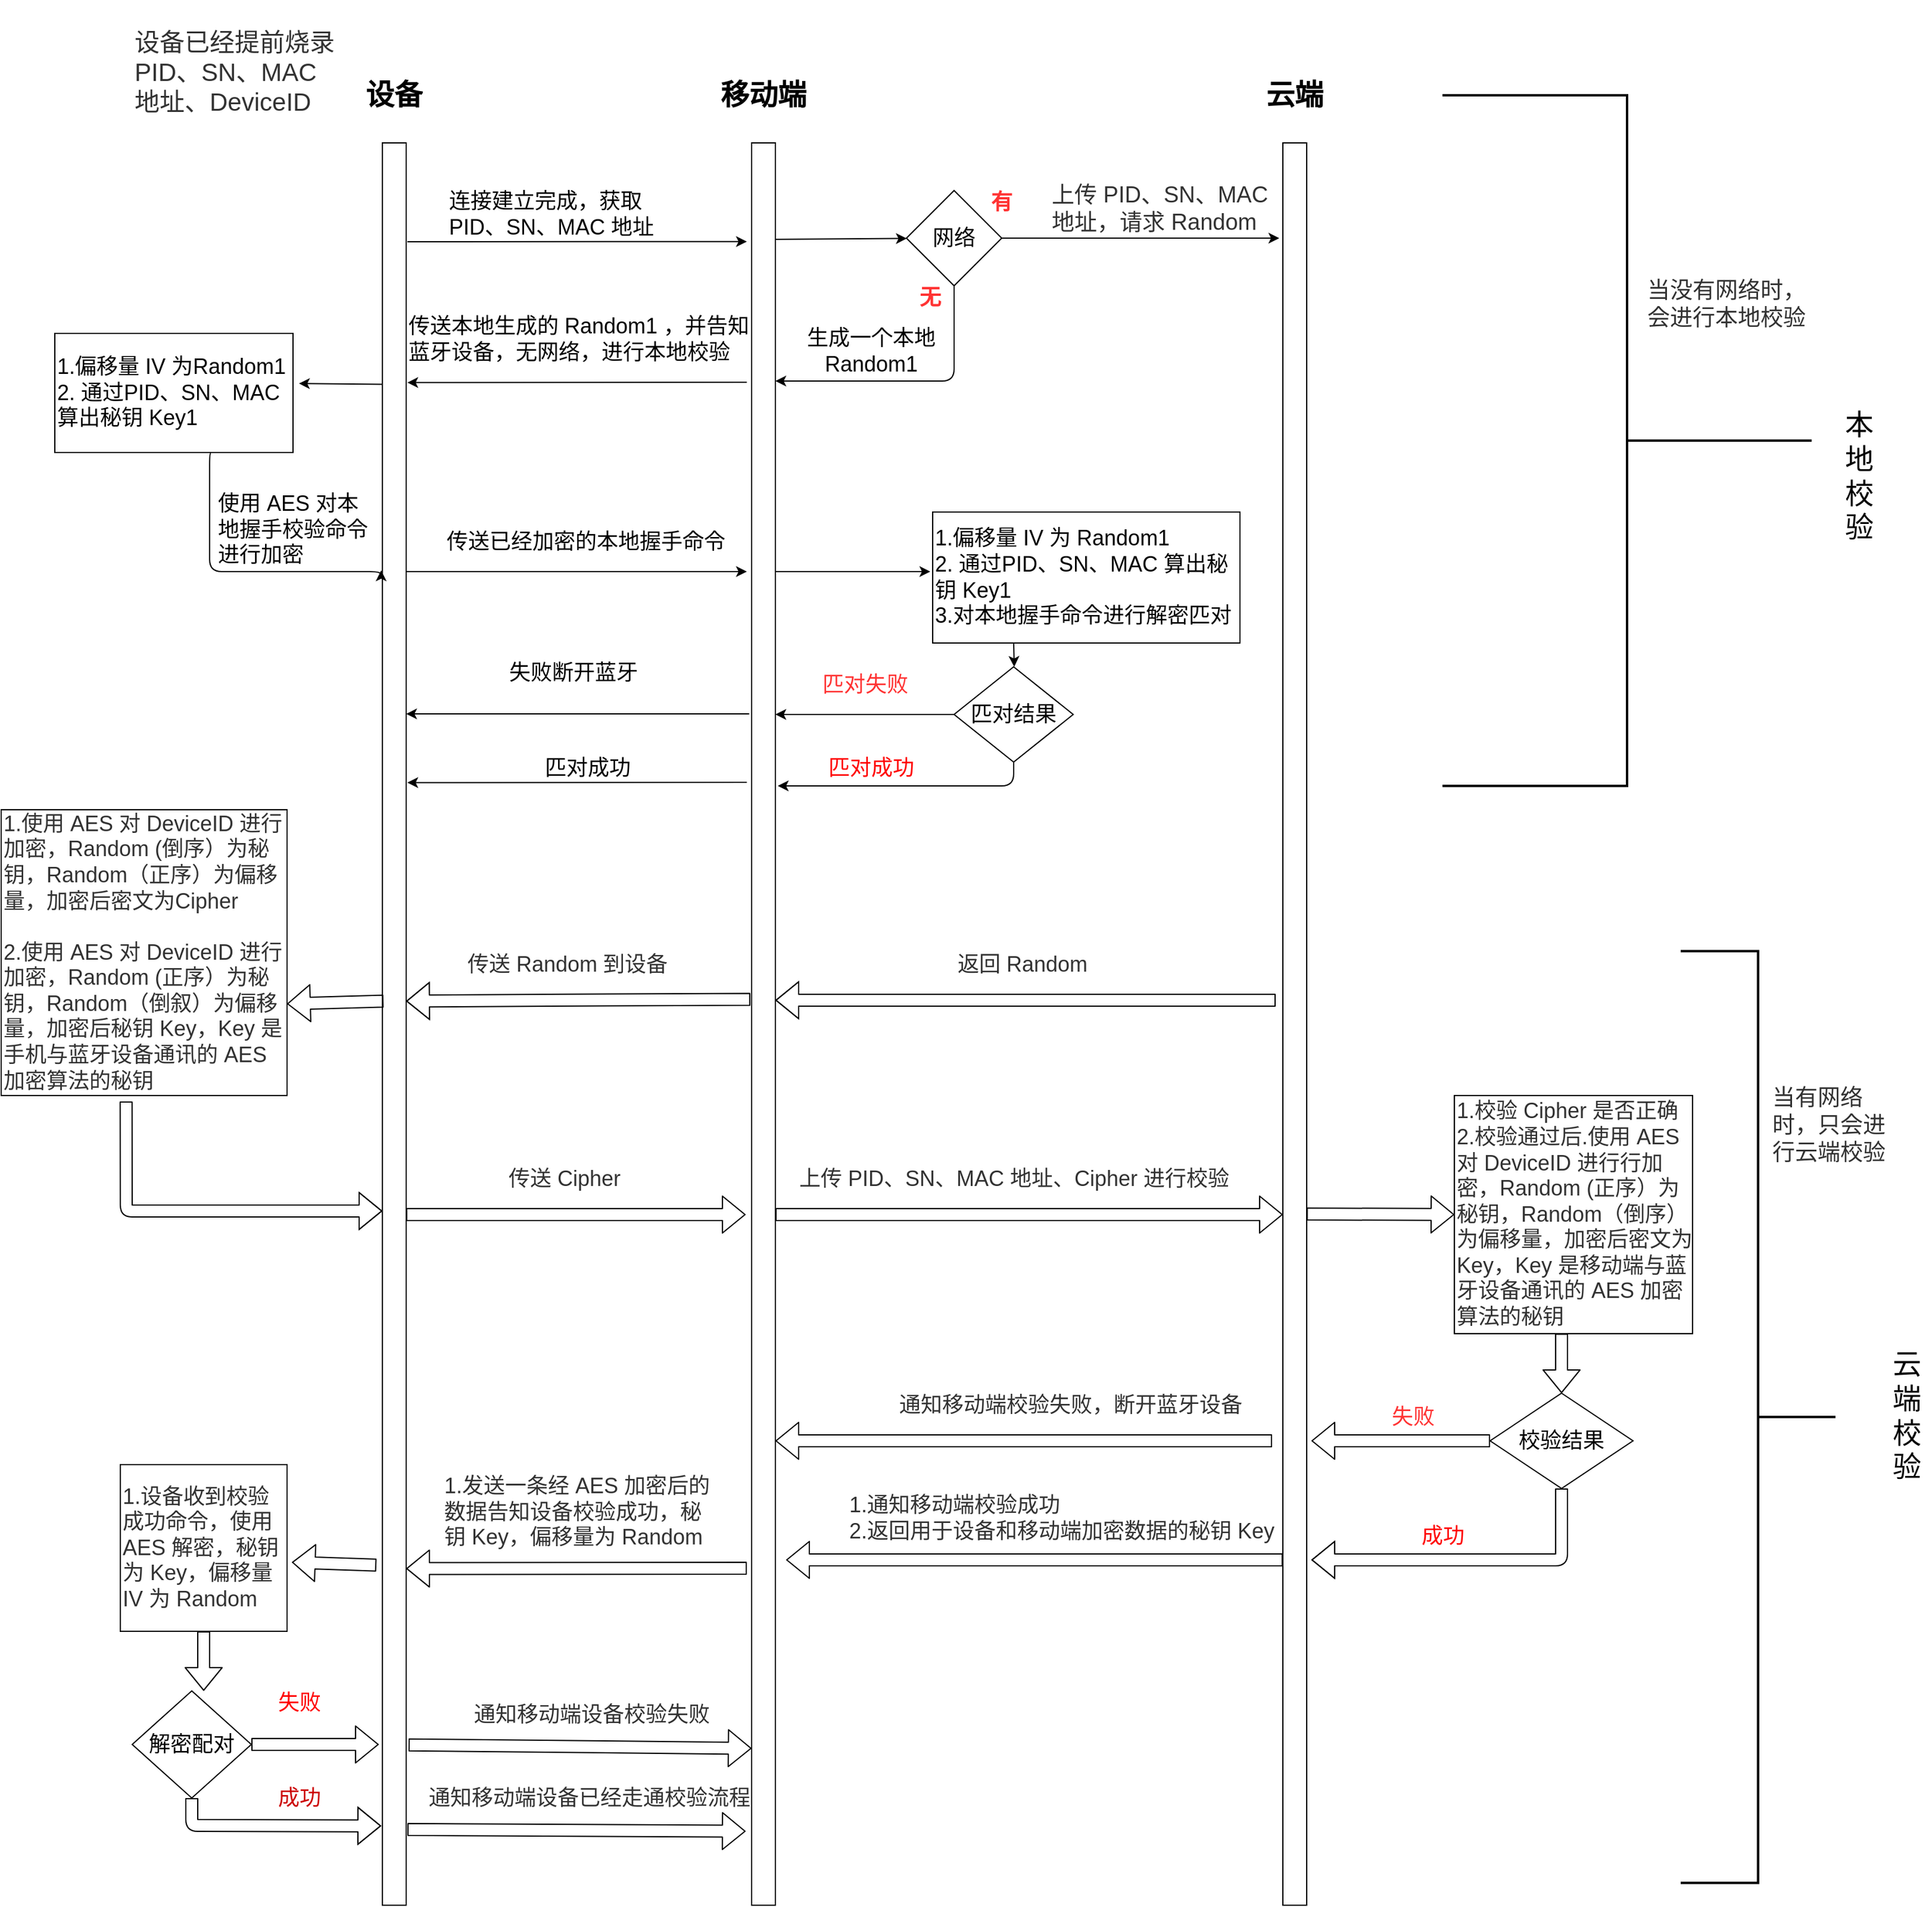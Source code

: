 <mxfile version="13.10.0" type="github">
  <diagram id="dTv-93EM_RmVQyCPUept" name="Page-1">
    <mxGraphModel dx="1591" dy="733" grid="1" gridSize="10" guides="1" tooltips="1" connect="1" arrows="1" fold="1" page="1" pageScale="1" pageWidth="827" pageHeight="1169" math="0" shadow="0">
      <root>
        <mxCell id="0" />
        <mxCell id="1" parent="0" />
        <mxCell id="yKtU-O180s96aIhzvy2C-3" value="" style="html=1;points=[];perimeter=orthogonalPerimeter;" vertex="1" parent="1">
          <mxGeometry x="630" y="160" width="20" height="1480" as="geometry" />
        </mxCell>
        <mxCell id="yKtU-O180s96aIhzvy2C-4" value="" style="html=1;points=[];perimeter=orthogonalPerimeter;" vertex="1" parent="1">
          <mxGeometry x="1076" y="160" width="20" height="1480" as="geometry" />
        </mxCell>
        <mxCell id="yKtU-O180s96aIhzvy2C-8" value="&lt;h1&gt;设备&lt;/h1&gt;&lt;p&gt;&lt;br&gt;&lt;/p&gt;" style="text;html=1;strokeColor=none;fillColor=none;spacing=5;spacingTop=-20;whiteSpace=wrap;overflow=hidden;rounded=0;align=center;" vertex="1" parent="1">
          <mxGeometry x="270" y="100" width="120" height="40" as="geometry" />
        </mxCell>
        <mxCell id="yKtU-O180s96aIhzvy2C-9" value="&lt;h1&gt;移动端&lt;/h1&gt;&lt;p&gt;&lt;br&gt;&lt;/p&gt;" style="text;html=1;strokeColor=none;fillColor=none;spacing=5;spacingTop=-20;whiteSpace=wrap;overflow=hidden;rounded=0;align=center;" vertex="1" parent="1">
          <mxGeometry x="580" y="100" width="120" height="40" as="geometry" />
        </mxCell>
        <mxCell id="yKtU-O180s96aIhzvy2C-10" value="&lt;h1&gt;云端&lt;/h1&gt;&lt;p&gt;&lt;br&gt;&lt;/p&gt;" style="text;html=1;strokeColor=none;fillColor=none;spacing=5;spacingTop=-20;whiteSpace=wrap;overflow=hidden;rounded=0;align=center;" vertex="1" parent="1">
          <mxGeometry x="1026" y="100" width="120" height="40" as="geometry" />
        </mxCell>
        <mxCell id="yKtU-O180s96aIhzvy2C-1" value="" style="html=1;points=[];perimeter=orthogonalPerimeter;" vertex="1" parent="1">
          <mxGeometry x="320" y="160" width="20" height="1480" as="geometry" />
        </mxCell>
        <mxCell id="yKtU-O180s96aIhzvy2C-12" value="连接建立完成，获取 PID、SN、MAC 地址" style="text;html=1;strokeColor=none;fillColor=none;align=left;verticalAlign=middle;whiteSpace=wrap;rounded=0;fontSize=18;" vertex="1" parent="1">
          <mxGeometry x="374" y="210" width="216" height="20" as="geometry" />
        </mxCell>
        <mxCell id="yKtU-O180s96aIhzvy2C-13" value="" style="endArrow=classic;html=1;" edge="1" parent="1" target="yKtU-O180s96aIhzvy2C-14">
          <mxGeometry width="50" height="50" relative="1" as="geometry">
            <mxPoint x="650" y="241" as="sourcePoint" />
            <mxPoint x="720" y="244" as="targetPoint" />
          </mxGeometry>
        </mxCell>
        <mxCell id="yKtU-O180s96aIhzvy2C-14" value="网络" style="rhombus;whiteSpace=wrap;html=1;align=center;fontSize=18;" vertex="1" parent="1">
          <mxGeometry x="760" y="200" width="80" height="80" as="geometry" />
        </mxCell>
        <mxCell id="yKtU-O180s96aIhzvy2C-15" value="" style="endArrow=classic;html=1;exitX=1;exitY=0.5;exitDx=0;exitDy=0;" edge="1" parent="1" source="yKtU-O180s96aIhzvy2C-14">
          <mxGeometry width="50" height="50" relative="1" as="geometry">
            <mxPoint x="510" y="410" as="sourcePoint" />
            <mxPoint x="1073" y="240" as="targetPoint" />
          </mxGeometry>
        </mxCell>
        <mxCell id="yKtU-O180s96aIhzvy2C-16" value="有" style="text;html=1;strokeColor=none;fillColor=none;align=center;verticalAlign=middle;whiteSpace=wrap;rounded=0;fontStyle=1;fontSize=18;fontColor=#FF3333;" vertex="1" parent="1">
          <mxGeometry x="820" y="200" width="40" height="20" as="geometry" />
        </mxCell>
        <mxCell id="yKtU-O180s96aIhzvy2C-17" value="" style="edgeStyle=segmentEdgeStyle;endArrow=classic;html=1;exitX=0.5;exitY=1;exitDx=0;exitDy=0;" edge="1" parent="1" source="yKtU-O180s96aIhzvy2C-14">
          <mxGeometry width="50" height="50" relative="1" as="geometry">
            <mxPoint x="510" y="410" as="sourcePoint" />
            <mxPoint x="650" y="360" as="targetPoint" />
            <Array as="points">
              <mxPoint x="800" y="360" />
            </Array>
          </mxGeometry>
        </mxCell>
        <mxCell id="yKtU-O180s96aIhzvy2C-18" value="无" style="text;html=1;strokeColor=none;fillColor=none;align=center;verticalAlign=middle;whiteSpace=wrap;rounded=0;fontStyle=1;fontSize=18;fontColor=#FF3333;" vertex="1" parent="1">
          <mxGeometry x="760" y="280" width="40" height="20" as="geometry" />
        </mxCell>
        <mxCell id="yKtU-O180s96aIhzvy2C-19" value="&lt;span style=&quot;color: rgb(50 , 50 , 50) ; font-size: 19px ; text-align: center ; background-color: rgba(255 , 255 , 255 , 0.01)&quot;&gt;上传 PID、SN、MAC地址，请求 Random&amp;nbsp;&lt;/span&gt;" style="text;html=1;strokeColor=none;fillColor=none;align=left;verticalAlign=middle;whiteSpace=wrap;rounded=0;fontSize=19;" vertex="1" parent="1">
          <mxGeometry x="880" y="200" width="190" height="30" as="geometry" />
        </mxCell>
        <mxCell id="yKtU-O180s96aIhzvy2C-20" value="" style="endArrow=classic;html=1;exitX=-0.1;exitY=0.324;exitDx=0;exitDy=0;exitPerimeter=0;" edge="1" parent="1" source="yKtU-O180s96aIhzvy2C-3" target="yKtU-O180s96aIhzvy2C-1">
          <mxGeometry width="50" height="50" relative="1" as="geometry">
            <mxPoint x="510" y="410" as="sourcePoint" />
            <mxPoint x="560" y="360" as="targetPoint" />
          </mxGeometry>
        </mxCell>
        <mxCell id="yKtU-O180s96aIhzvy2C-21" value="传送本地生成的 Random1 ，并告知蓝牙设备，无网络，进行本地校验" style="text;html=1;strokeColor=none;fillColor=none;align=left;verticalAlign=middle;whiteSpace=wrap;rounded=0;fontSize=18;" vertex="1" parent="1">
          <mxGeometry x="340" y="300" width="293" height="50" as="geometry" />
        </mxCell>
        <mxCell id="yKtU-O180s96aIhzvy2C-23" value="生成一个本地 &lt;br&gt;Random1" style="text;html=1;align=center;verticalAlign=middle;resizable=0;points=[];autosize=1;fontSize=18;" vertex="1" parent="1">
          <mxGeometry x="670" y="310" width="120" height="50" as="geometry" />
        </mxCell>
        <mxCell id="yKtU-O180s96aIhzvy2C-24" value="" style="endArrow=classic;html=1;exitX=0;exitY=0.137;exitDx=0;exitDy=0;exitPerimeter=0;entryX=1;entryY=0.547;entryDx=0;entryDy=0;entryPerimeter=0;" edge="1" parent="1" source="yKtU-O180s96aIhzvy2C-1">
          <mxGeometry width="50" height="50" relative="1" as="geometry">
            <mxPoint x="321" y="349" as="sourcePoint" />
            <mxPoint x="250" y="362.05" as="targetPoint" />
          </mxGeometry>
        </mxCell>
        <mxCell id="yKtU-O180s96aIhzvy2C-28" value="" style="edgeStyle=segmentEdgeStyle;endArrow=classic;html=1;exitX=0.655;exitY=1.01;exitDx=0;exitDy=0;exitPerimeter=0;" edge="1" parent="1" source="yKtU-O180s96aIhzvy2C-96">
          <mxGeometry width="50" height="50" relative="1" as="geometry">
            <mxPoint x="175" y="430" as="sourcePoint" />
            <mxPoint x="319" y="519" as="targetPoint" />
            <Array as="points">
              <mxPoint x="175" y="421" />
              <mxPoint x="175" y="520" />
            </Array>
          </mxGeometry>
        </mxCell>
        <mxCell id="yKtU-O180s96aIhzvy2C-29" value="使用 AES 对本地握手校验命令进行加密" style="text;html=1;strokeColor=none;fillColor=none;align=left;verticalAlign=middle;whiteSpace=wrap;rounded=0;fontSize=18;" vertex="1" parent="1">
          <mxGeometry x="180" y="470" width="130" height="30" as="geometry" />
        </mxCell>
        <mxCell id="yKtU-O180s96aIhzvy2C-31" value="" style="endArrow=classic;html=1;" edge="1" parent="1">
          <mxGeometry width="50" height="50" relative="1" as="geometry">
            <mxPoint x="340" y="520" as="sourcePoint" />
            <mxPoint x="626" y="520" as="targetPoint" />
          </mxGeometry>
        </mxCell>
        <mxCell id="yKtU-O180s96aIhzvy2C-32" value="传送已经加密的本地握手命令" style="text;html=1;strokeColor=none;fillColor=none;align=left;verticalAlign=middle;whiteSpace=wrap;rounded=0;fontSize=18;" vertex="1" parent="1">
          <mxGeometry x="371.5" y="480" width="240" height="30" as="geometry" />
        </mxCell>
        <mxCell id="yKtU-O180s96aIhzvy2C-38" value="" style="edgeStyle=orthogonalEdgeStyle;rounded=0;orthogonalLoop=1;jettySize=auto;html=1;" edge="1" parent="1" target="yKtU-O180s96aIhzvy2C-37">
          <mxGeometry relative="1" as="geometry">
            <mxPoint x="850" y="579" as="sourcePoint" />
          </mxGeometry>
        </mxCell>
        <mxCell id="yKtU-O180s96aIhzvy2C-35" value="" style="endArrow=classic;html=1;" edge="1" parent="1">
          <mxGeometry width="50" height="50" relative="1" as="geometry">
            <mxPoint x="650" y="520" as="sourcePoint" />
            <mxPoint x="780" y="520" as="targetPoint" />
          </mxGeometry>
        </mxCell>
        <mxCell id="yKtU-O180s96aIhzvy2C-36" value="" style="endArrow=classic;html=1;entryX=-0.2;entryY=0.056;entryDx=0;entryDy=0;entryPerimeter=0;" edge="1" parent="1" target="yKtU-O180s96aIhzvy2C-3">
          <mxGeometry width="50" height="50" relative="1" as="geometry">
            <mxPoint x="341" y="243" as="sourcePoint" />
            <mxPoint x="600" y="250" as="targetPoint" />
          </mxGeometry>
        </mxCell>
        <mxCell id="yKtU-O180s96aIhzvy2C-37" value="匹对结果" style="rhombus;whiteSpace=wrap;html=1;align=center;fontSize=18;" vertex="1" parent="1">
          <mxGeometry x="800" y="600" width="100" height="80" as="geometry" />
        </mxCell>
        <mxCell id="yKtU-O180s96aIhzvy2C-39" value="" style="endArrow=classic;html=1;exitX=0;exitY=0.5;exitDx=0;exitDy=0;" edge="1" parent="1" source="yKtU-O180s96aIhzvy2C-37" target="yKtU-O180s96aIhzvy2C-3">
          <mxGeometry width="50" height="50" relative="1" as="geometry">
            <mxPoint x="710" y="660" as="sourcePoint" />
            <mxPoint x="760" y="610" as="targetPoint" />
          </mxGeometry>
        </mxCell>
        <mxCell id="yKtU-O180s96aIhzvy2C-40" value="匹对失败" style="text;html=1;align=center;verticalAlign=middle;resizable=0;points=[];autosize=1;fontSize=18;fontColor=#FF3333;" vertex="1" parent="1">
          <mxGeometry x="680" y="600" width="90" height="30" as="geometry" />
        </mxCell>
        <mxCell id="yKtU-O180s96aIhzvy2C-41" value="失败断开蓝牙" style="text;html=1;align=center;verticalAlign=middle;resizable=0;points=[];autosize=1;fontSize=18;" vertex="1" parent="1">
          <mxGeometry x="420" y="590" width="120" height="30" as="geometry" />
        </mxCell>
        <mxCell id="yKtU-O180s96aIhzvy2C-42" value="" style="edgeStyle=segmentEdgeStyle;endArrow=classic;html=1;exitX=0.5;exitY=1;exitDx=0;exitDy=0;" edge="1" parent="1" source="yKtU-O180s96aIhzvy2C-37">
          <mxGeometry width="50" height="50" relative="1" as="geometry">
            <mxPoint x="740" y="800" as="sourcePoint" />
            <mxPoint x="652" y="700" as="targetPoint" />
            <Array as="points">
              <mxPoint x="850" y="700" />
            </Array>
          </mxGeometry>
        </mxCell>
        <mxCell id="yKtU-O180s96aIhzvy2C-43" value="匹对成功" style="text;html=1;align=center;verticalAlign=middle;resizable=0;points=[];autosize=1;fontSize=18;fontColor=#FF0000;" vertex="1" parent="1">
          <mxGeometry x="685" y="670" width="90" height="30" as="geometry" />
        </mxCell>
        <mxCell id="yKtU-O180s96aIhzvy2C-44" value="" style="endArrow=classic;html=1;entryX=1.05;entryY=0.363;entryDx=0;entryDy=0;entryPerimeter=0;" edge="1" parent="1" target="yKtU-O180s96aIhzvy2C-1">
          <mxGeometry width="50" height="50" relative="1" as="geometry">
            <mxPoint x="626" y="697" as="sourcePoint" />
            <mxPoint x="490" y="720" as="targetPoint" />
          </mxGeometry>
        </mxCell>
        <mxCell id="yKtU-O180s96aIhzvy2C-45" value="匹对成功" style="text;html=1;align=center;verticalAlign=middle;resizable=0;points=[];autosize=1;fontSize=18;" vertex="1" parent="1">
          <mxGeometry x="446.5" y="670" width="90" height="30" as="geometry" />
        </mxCell>
        <mxCell id="yKtU-O180s96aIhzvy2C-46" value="" style="endArrow=classic;html=1;entryX=1.05;entryY=0.136;entryDx=0;entryDy=0;entryPerimeter=0;" edge="1" parent="1" target="yKtU-O180s96aIhzvy2C-1">
          <mxGeometry width="50" height="50" relative="1" as="geometry">
            <mxPoint x="626" y="361" as="sourcePoint" />
            <mxPoint x="580" y="370" as="targetPoint" />
          </mxGeometry>
        </mxCell>
        <mxCell id="yKtU-O180s96aIhzvy2C-47" value="" style="shape=flexArrow;endArrow=classic;html=1;fontColor=#000000;" edge="1" parent="1" target="yKtU-O180s96aIhzvy2C-3">
          <mxGeometry width="50" height="50" relative="1" as="geometry">
            <mxPoint x="1070" y="880" as="sourcePoint" />
            <mxPoint x="790" y="790" as="targetPoint" />
            <Array as="points">
              <mxPoint x="840" y="880" />
            </Array>
          </mxGeometry>
        </mxCell>
        <mxCell id="yKtU-O180s96aIhzvy2C-48" value="&lt;span style=&quot;color: rgb(50 , 50 , 50) ; font-size: 18px ; background-color: rgba(255 , 255 , 255 , 0.01)&quot;&gt;返回 Random&lt;/span&gt;" style="text;html=1;align=center;verticalAlign=middle;resizable=0;points=[];autosize=1;fontSize=18;" vertex="1" parent="1">
          <mxGeometry x="797" y="835" width="120" height="30" as="geometry" />
        </mxCell>
        <mxCell id="yKtU-O180s96aIhzvy2C-49" value="" style="shape=flexArrow;endArrow=classic;html=1;fontColor=#000000;exitX=-0.05;exitY=0.486;exitDx=0;exitDy=0;exitPerimeter=0;entryX=1;entryY=0.487;entryDx=0;entryDy=0;entryPerimeter=0;" edge="1" parent="1" source="yKtU-O180s96aIhzvy2C-3" target="yKtU-O180s96aIhzvy2C-1">
          <mxGeometry width="50" height="50" relative="1" as="geometry">
            <mxPoint x="450" y="920" as="sourcePoint" />
            <mxPoint x="500" y="870" as="targetPoint" />
            <Array as="points">
              <mxPoint x="460" y="880" />
            </Array>
          </mxGeometry>
        </mxCell>
        <mxCell id="yKtU-O180s96aIhzvy2C-50" value="&lt;span style=&quot;color: rgb(50 , 50 , 50) ; font-size: 18px ; background-color: rgba(255 , 255 , 255 , 0.01)&quot;&gt;传送 Random 到设备&lt;/span&gt;" style="text;html=1;align=center;verticalAlign=middle;resizable=0;points=[];autosize=1;fontSize=18;" vertex="1" parent="1">
          <mxGeometry x="385" y="835" width="180" height="30" as="geometry" />
        </mxCell>
        <mxCell id="yKtU-O180s96aIhzvy2C-51" value="" style="shape=flexArrow;endArrow=classic;html=1;fontColor=#000000;exitX=0.05;exitY=0.487;exitDx=0;exitDy=0;exitPerimeter=0;" edge="1" parent="1" source="yKtU-O180s96aIhzvy2C-1">
          <mxGeometry width="50" height="50" relative="1" as="geometry">
            <mxPoint x="210" y="890" as="sourcePoint" />
            <mxPoint x="240" y="883" as="targetPoint" />
          </mxGeometry>
        </mxCell>
        <mxCell id="yKtU-O180s96aIhzvy2C-52" value="&lt;div style=&quot;resize: none ; outline: none ; font-size: 18px ; color: rgb(50 , 50 , 50) ; background-color: rgba(255 , 255 , 255 , 0.01)&quot;&gt;1.使用 AES 对 DeviceID 进行加密，Random (倒序）为秘钥，Random（正序）为偏移量，加密后密文为Cipher&lt;/div&gt;&lt;div style=&quot;resize: none ; outline: none ; font-size: 18px ; color: rgb(50 , 50 , 50) ; background-color: rgba(255 , 255 , 255 , 0.01)&quot;&gt;&lt;br style=&quot;font-size: 18px&quot;&gt;&lt;/div&gt;&lt;span style=&quot;color: rgb(50 , 50 , 50) ; font-size: 18px ; background-color: rgba(255 , 255 , 255 , 0.01)&quot;&gt;2.使用 AES 对 DeviceID 进行加密，Random (正序）为秘钥，Random（倒叙）为偏移量，加密后秘钥 Key，Key 是手机与蓝牙设备通讯的 AES 加密算法的秘钥&lt;/span&gt;" style="whiteSpace=wrap;html=1;aspect=fixed;fontColor=#000000;align=left;fontSize=18;" vertex="1" parent="1">
          <mxGeometry y="720" width="240" height="240" as="geometry" />
        </mxCell>
        <mxCell id="yKtU-O180s96aIhzvy2C-58" value="" style="shape=flexArrow;endArrow=classic;html=1;fontColor=#000000;exitX=0.437;exitY=1.021;exitDx=0;exitDy=0;exitPerimeter=0;" edge="1" parent="1" source="yKtU-O180s96aIhzvy2C-52" target="yKtU-O180s96aIhzvy2C-1">
          <mxGeometry width="50" height="50" relative="1" as="geometry">
            <mxPoint x="110" y="1057" as="sourcePoint" />
            <mxPoint x="260" y="1010" as="targetPoint" />
            <Array as="points">
              <mxPoint x="105" y="1057" />
            </Array>
          </mxGeometry>
        </mxCell>
        <mxCell id="yKtU-O180s96aIhzvy2C-59" value="" style="shape=flexArrow;endArrow=classic;html=1;fontColor=#000000;" edge="1" parent="1" source="yKtU-O180s96aIhzvy2C-1">
          <mxGeometry width="50" height="50" relative="1" as="geometry">
            <mxPoint x="350" y="1060" as="sourcePoint" />
            <mxPoint x="625" y="1060" as="targetPoint" />
          </mxGeometry>
        </mxCell>
        <mxCell id="yKtU-O180s96aIhzvy2C-60" value="&lt;span style=&quot;color: rgb(50, 50, 50); font-size: 18px; background-color: rgba(255, 255, 255, 0.01);&quot;&gt;传送 Cipher&amp;nbsp;&lt;/span&gt;" style="text;html=1;align=center;verticalAlign=middle;resizable=0;points=[];autosize=1;fontSize=18;" vertex="1" parent="1">
          <mxGeometry x="420" y="1015" width="110" height="30" as="geometry" />
        </mxCell>
        <mxCell id="yKtU-O180s96aIhzvy2C-61" value="" style="shape=flexArrow;endArrow=classic;html=1;fontColor=#000000;" edge="1" parent="1" target="yKtU-O180s96aIhzvy2C-4">
          <mxGeometry width="50" height="50" relative="1" as="geometry">
            <mxPoint x="650" y="1060.0" as="sourcePoint" />
            <mxPoint x="935" y="1060.0" as="targetPoint" />
          </mxGeometry>
        </mxCell>
        <mxCell id="yKtU-O180s96aIhzvy2C-62" value="&lt;span style=&quot;color: rgb(50, 50, 50); font-size: 18px; background-color: rgba(255, 255, 255, 0.01);&quot;&gt;上传 PID、SN、MAC 地址、Cipher 进行校验&lt;/span&gt;" style="text;html=1;align=center;verticalAlign=middle;resizable=0;points=[];autosize=1;fontSize=18;" vertex="1" parent="1">
          <mxGeometry x="660" y="1015" width="380" height="30" as="geometry" />
        </mxCell>
        <mxCell id="yKtU-O180s96aIhzvy2C-63" value="" style="shape=flexArrow;endArrow=classic;html=1;fontColor=#000000;entryX=0;entryY=0.5;entryDx=0;entryDy=0;" edge="1" parent="1" target="yKtU-O180s96aIhzvy2C-64">
          <mxGeometry width="50" height="50" relative="1" as="geometry">
            <mxPoint x="1096" y="1059.5" as="sourcePoint" />
            <mxPoint x="1176" y="1059.5" as="targetPoint" />
          </mxGeometry>
        </mxCell>
        <mxCell id="yKtU-O180s96aIhzvy2C-64" value="&lt;span style=&quot;color: rgb(50 , 50 , 50) ; font-size: 18px ; background-color: rgba(255 , 255 , 255 , 0.01)&quot;&gt;1.校验 Cipher 是否正确&lt;/span&gt;&lt;div style=&quot;resize: none ; outline: none ; font-size: 18px ; color: rgb(50 , 50 , 50) ; background-color: rgba(255 , 255 , 255 , 0.01)&quot;&gt;2.校验通过后.使用 AES 对 DeviceID 进行行加密，Random (正序）为秘钥，Random（倒序）为偏移量，加密后密文为Key，Key 是移动端与蓝牙设备通讯的 AES 加密算法的秘钥&lt;/div&gt;" style="whiteSpace=wrap;html=1;aspect=fixed;fontColor=#000000;align=left;fontSize=18;" vertex="1" parent="1">
          <mxGeometry x="1220" y="960" width="200" height="200" as="geometry" />
        </mxCell>
        <mxCell id="yKtU-O180s96aIhzvy2C-65" value="" style="shape=flexArrow;endArrow=classic;html=1;fontColor=#000000;" edge="1" parent="1">
          <mxGeometry width="50" height="50" relative="1" as="geometry">
            <mxPoint x="1310" y="1160" as="sourcePoint" />
            <mxPoint x="1310" y="1210" as="targetPoint" />
          </mxGeometry>
        </mxCell>
        <mxCell id="yKtU-O180s96aIhzvy2C-66" value="校验结果" style="rhombus;whiteSpace=wrap;html=1;fontColor=#000000;align=center;fontSize=18;" vertex="1" parent="1">
          <mxGeometry x="1250" y="1210" width="120" height="80" as="geometry" />
        </mxCell>
        <mxCell id="yKtU-O180s96aIhzvy2C-67" value="" style="shape=flexArrow;endArrow=classic;html=1;fontColor=#000000;exitX=0;exitY=0.5;exitDx=0;exitDy=0;" edge="1" parent="1" source="yKtU-O180s96aIhzvy2C-66">
          <mxGeometry width="50" height="50" relative="1" as="geometry">
            <mxPoint x="1240" y="1270" as="sourcePoint" />
            <mxPoint x="1100" y="1250" as="targetPoint" />
          </mxGeometry>
        </mxCell>
        <mxCell id="yKtU-O180s96aIhzvy2C-68" value="&lt;span style=&quot;font-size: 18px; background-color: rgba(255, 255, 255, 0.01);&quot;&gt;失败&lt;/span&gt;" style="text;html=1;align=center;verticalAlign=middle;resizable=0;points=[];autosize=1;fontSize=18;fontColor=#FF3333;" vertex="1" parent="1">
          <mxGeometry x="1160" y="1215" width="50" height="30" as="geometry" />
        </mxCell>
        <mxCell id="yKtU-O180s96aIhzvy2C-69" value="&lt;span style=&quot;font-size: 18px; background-color: rgba(255, 255, 255, 0.01);&quot;&gt;成功&lt;/span&gt;" style="text;html=1;align=center;verticalAlign=middle;resizable=0;points=[];autosize=1;fontSize=18;fontColor=#FF0000;" vertex="1" parent="1">
          <mxGeometry x="1185" y="1315" width="50" height="30" as="geometry" />
        </mxCell>
        <mxCell id="yKtU-O180s96aIhzvy2C-70" value="" style="shape=flexArrow;endArrow=classic;html=1;fontColor=#000000;exitX=0.5;exitY=1;exitDx=0;exitDy=0;" edge="1" parent="1" source="yKtU-O180s96aIhzvy2C-66">
          <mxGeometry width="50" height="50" relative="1" as="geometry">
            <mxPoint x="1230" y="1410" as="sourcePoint" />
            <mxPoint x="1100" y="1350" as="targetPoint" />
            <Array as="points">
              <mxPoint x="1310" y="1350" />
            </Array>
          </mxGeometry>
        </mxCell>
        <mxCell id="yKtU-O180s96aIhzvy2C-71" value="" style="shape=flexArrow;endArrow=classic;html=1;fontColor=#000000;" edge="1" parent="1">
          <mxGeometry width="50" height="50" relative="1" as="geometry">
            <mxPoint x="1067" y="1250" as="sourcePoint" />
            <mxPoint x="650" y="1250" as="targetPoint" />
          </mxGeometry>
        </mxCell>
        <mxCell id="yKtU-O180s96aIhzvy2C-72" value="&lt;span style=&quot;color: rgb(50 , 50 , 50) ; font-size: 18px ; text-align: center ; background-color: rgba(255 , 255 , 255 , 0.01)&quot;&gt;通知移动端校验失败，断开蓝牙设备&lt;/span&gt;" style="text;html=1;align=left;verticalAlign=middle;resizable=0;points=[];autosize=1;fontSize=18;" vertex="1" parent="1">
          <mxGeometry x="752" y="1205" width="300" height="30" as="geometry" />
        </mxCell>
        <mxCell id="yKtU-O180s96aIhzvy2C-73" value="" style="shape=flexArrow;endArrow=classic;html=1;fontColor=#000000;entryX=1.15;entryY=0.874;entryDx=0;entryDy=0;entryPerimeter=0;" edge="1" parent="1">
          <mxGeometry width="50" height="50" relative="1" as="geometry">
            <mxPoint x="1076" y="1350.02" as="sourcePoint" />
            <mxPoint x="659" y="1350" as="targetPoint" />
          </mxGeometry>
        </mxCell>
        <mxCell id="yKtU-O180s96aIhzvy2C-74" value="&lt;span style=&quot;color: rgb(50 , 50 , 50) ; font-size: 18px ; background-color: rgba(255 , 255 , 255 , 0.01)&quot;&gt;1.通知移动端校验成功&lt;/span&gt;&lt;div style=&quot;resize: none ; outline: none ; font-size: 18px ; color: rgb(50 , 50 , 50) ; background-color: rgba(255 , 255 , 255 , 0.01)&quot;&gt;2.返回用于设备和移动端加密数据的秘钥 Key&lt;/div&gt;" style="text;html=1;align=left;verticalAlign=middle;resizable=0;points=[];autosize=1;fontSize=18;" vertex="1" parent="1">
          <mxGeometry x="710" y="1290" width="370" height="50" as="geometry" />
        </mxCell>
        <mxCell id="yKtU-O180s96aIhzvy2C-75" value="" style="shape=flexArrow;endArrow=classic;html=1;fontColor=#000000;entryX=1;entryY=0.809;entryDx=0;entryDy=0;entryPerimeter=0;" edge="1" parent="1" target="yKtU-O180s96aIhzvy2C-1">
          <mxGeometry width="50" height="50" relative="1" as="geometry">
            <mxPoint x="626" y="1357" as="sourcePoint" />
            <mxPoint x="370" y="1450" as="targetPoint" />
          </mxGeometry>
        </mxCell>
        <mxCell id="yKtU-O180s96aIhzvy2C-78" value="&lt;span style=&quot;color: rgb(50, 50, 50); font-size: 18px; background-color: rgba(255, 255, 255, 0.01);&quot;&gt;1.发送一条经 AES 加密后的数据告知设备校验成功，秘钥 Key，偏移量为 Random&lt;/span&gt;" style="text;html=1;strokeColor=none;fillColor=none;align=left;verticalAlign=middle;whiteSpace=wrap;rounded=0;fontColor=#000000;fontSize=18;" vertex="1" parent="1">
          <mxGeometry x="370" y="1270" width="230" height="80" as="geometry" />
        </mxCell>
        <mxCell id="yKtU-O180s96aIhzvy2C-79" style="edgeStyle=orthogonalEdgeStyle;rounded=0;orthogonalLoop=1;jettySize=auto;html=1;exitX=0.5;exitY=1;exitDx=0;exitDy=0;fontColor=#000000;" edge="1" parent="1" source="yKtU-O180s96aIhzvy2C-66" target="yKtU-O180s96aIhzvy2C-66">
          <mxGeometry relative="1" as="geometry" />
        </mxCell>
        <mxCell id="yKtU-O180s96aIhzvy2C-81" value="" style="shape=flexArrow;endArrow=classic;html=1;fontColor=#000000;exitX=1.05;exitY=0.957;exitDx=0;exitDy=0;exitPerimeter=0;entryX=-0.25;entryY=0.958;entryDx=0;entryDy=0;entryPerimeter=0;" edge="1" parent="1" source="yKtU-O180s96aIhzvy2C-1" target="yKtU-O180s96aIhzvy2C-3">
          <mxGeometry width="50" height="50" relative="1" as="geometry">
            <mxPoint x="470" y="1600" as="sourcePoint" />
            <mxPoint x="520" y="1550" as="targetPoint" />
          </mxGeometry>
        </mxCell>
        <mxCell id="yKtU-O180s96aIhzvy2C-82" value="" style="shape=flexArrow;endArrow=classic;html=1;fontColor=#000000;exitX=-0.25;exitY=0.807;exitDx=0;exitDy=0;exitPerimeter=0;entryX=1.029;entryY=0.586;entryDx=0;entryDy=0;entryPerimeter=0;" edge="1" parent="1" source="yKtU-O180s96aIhzvy2C-1" target="yKtU-O180s96aIhzvy2C-83">
          <mxGeometry width="50" height="50" relative="1" as="geometry">
            <mxPoint x="220" y="1345" as="sourcePoint" />
            <mxPoint x="250" y="1354" as="targetPoint" />
          </mxGeometry>
        </mxCell>
        <mxCell id="yKtU-O180s96aIhzvy2C-83" value="&lt;span style=&quot;color: rgb(50, 50, 50); font-size: 18px; background-color: rgba(255, 255, 255, 0.01);&quot;&gt;1.设备收到校验成功命令，使用 AES 解密，秘钥为 Key，偏移量 IV 为 Random&lt;/span&gt;" style="whiteSpace=wrap;html=1;aspect=fixed;fontColor=#000000;align=left;fontSize=18;" vertex="1" parent="1">
          <mxGeometry x="100" y="1270" width="140" height="140" as="geometry" />
        </mxCell>
        <mxCell id="yKtU-O180s96aIhzvy2C-84" value="" style="shape=flexArrow;endArrow=classic;html=1;fontColor=#000000;" edge="1" parent="1">
          <mxGeometry width="50" height="50" relative="1" as="geometry">
            <mxPoint x="170" y="1410" as="sourcePoint" />
            <mxPoint x="170" y="1460" as="targetPoint" />
          </mxGeometry>
        </mxCell>
        <mxCell id="yKtU-O180s96aIhzvy2C-85" value="解密配对" style="rhombus;whiteSpace=wrap;html=1;fontColor=#000000;align=center;fontSize=18;" vertex="1" parent="1">
          <mxGeometry x="110" y="1460" width="100" height="90" as="geometry" />
        </mxCell>
        <mxCell id="yKtU-O180s96aIhzvy2C-86" value="" style="shape=flexArrow;endArrow=classic;html=1;fontColor=#000000;exitX=1;exitY=0.5;exitDx=0;exitDy=0;" edge="1" parent="1" source="yKtU-O180s96aIhzvy2C-85">
          <mxGeometry width="50" height="50" relative="1" as="geometry">
            <mxPoint x="240" y="1530" as="sourcePoint" />
            <mxPoint x="317" y="1505" as="targetPoint" />
          </mxGeometry>
        </mxCell>
        <mxCell id="yKtU-O180s96aIhzvy2C-87" value="&lt;span style=&quot;font-size: 18px; background-color: rgba(255, 255, 255, 0.01);&quot;&gt;失败&lt;/span&gt;" style="text;html=1;align=center;verticalAlign=middle;resizable=0;points=[];autosize=1;fontSize=18;fontColor=#FF0000;" vertex="1" parent="1">
          <mxGeometry x="225" y="1455" width="50" height="30" as="geometry" />
        </mxCell>
        <mxCell id="yKtU-O180s96aIhzvy2C-88" value="" style="shape=flexArrow;endArrow=classic;html=1;fontColor=#000000;entryX=-0.05;entryY=0.955;entryDx=0;entryDy=0;entryPerimeter=0;exitX=0.5;exitY=1;exitDx=0;exitDy=0;" edge="1" parent="1" source="yKtU-O180s96aIhzvy2C-85" target="yKtU-O180s96aIhzvy2C-1">
          <mxGeometry width="50" height="50" relative="1" as="geometry">
            <mxPoint x="220" y="1610" as="sourcePoint" />
            <mxPoint x="270" y="1560" as="targetPoint" />
            <Array as="points">
              <mxPoint x="160" y="1573" />
            </Array>
          </mxGeometry>
        </mxCell>
        <mxCell id="yKtU-O180s96aIhzvy2C-89" value="&lt;span style=&quot;font-size: 18px; background-color: rgba(255, 255, 255, 0.01);&quot;&gt;成功&lt;/span&gt;" style="text;html=1;align=center;verticalAlign=middle;resizable=0;points=[];autosize=1;fontSize=18;fontColor=#CC0000;" vertex="1" parent="1">
          <mxGeometry x="225" y="1535" width="50" height="30" as="geometry" />
        </mxCell>
        <mxCell id="yKtU-O180s96aIhzvy2C-91" value="" style="shape=flexArrow;endArrow=classic;html=1;fontColor=#000000;exitX=1.1;exitY=0.909;exitDx=0;exitDy=0;exitPerimeter=0;entryX=0;entryY=0.911;entryDx=0;entryDy=0;entryPerimeter=0;" edge="1" parent="1" source="yKtU-O180s96aIhzvy2C-1" target="yKtU-O180s96aIhzvy2C-3">
          <mxGeometry width="50" height="50" relative="1" as="geometry">
            <mxPoint x="350" y="1530" as="sourcePoint" />
            <mxPoint x="400" y="1480" as="targetPoint" />
          </mxGeometry>
        </mxCell>
        <mxCell id="yKtU-O180s96aIhzvy2C-92" value="&lt;span style=&quot;color: rgb(50 , 50 , 50) ; font-size: 18px ; background-color: rgba(255 , 255 , 255 , 0.01)&quot;&gt;通知移动端设备校验失败&lt;/span&gt;" style="text;html=1;align=left;verticalAlign=middle;resizable=0;points=[];autosize=1;fontSize=18;" vertex="1" parent="1">
          <mxGeometry x="395" y="1465" width="210" height="30" as="geometry" />
        </mxCell>
        <mxCell id="yKtU-O180s96aIhzvy2C-93" value="&lt;span style=&quot;color: rgb(50 , 50 , 50) ; font-size: 18px ; background-color: rgba(255 , 255 , 255 , 0.01)&quot;&gt;通知移动端设备已经走通校验流程&lt;/span&gt;" style="text;html=1;align=left;verticalAlign=middle;resizable=0;points=[];autosize=1;fontSize=18;" vertex="1" parent="1">
          <mxGeometry x="356.5" y="1535" width="290" height="30" as="geometry" />
        </mxCell>
        <mxCell id="yKtU-O180s96aIhzvy2C-95" value="&lt;span style=&quot;color: rgb(50, 50, 50); font-size: 21px; background-color: rgba(255, 255, 255, 0.01);&quot;&gt;设备已经提前烧录 PID、SN、MAC 地址、DeviceID&lt;/span&gt;" style="text;html=1;strokeColor=none;fillColor=none;align=left;verticalAlign=middle;whiteSpace=wrap;rounded=0;fontColor=#000000;fontSize=21;" vertex="1" parent="1">
          <mxGeometry x="110" y="40" width="170" height="120" as="geometry" />
        </mxCell>
        <mxCell id="yKtU-O180s96aIhzvy2C-96" value="&lt;span style=&quot;color: rgb(0 , 0 , 0)&quot;&gt;1.偏移量 IV 为Random1&lt;/span&gt;&lt;br style=&quot;color: rgb(0 , 0 , 0)&quot;&gt;&lt;span style=&quot;color: rgb(0 , 0 , 0)&quot;&gt;2. 通过PID、SN、MAC 算出秘钥 Key1&lt;/span&gt;" style="rounded=0;whiteSpace=wrap;html=1;fontSize=18;fontColor=#FF3333;align=left;" vertex="1" parent="1">
          <mxGeometry x="45" y="320" width="200" height="100" as="geometry" />
        </mxCell>
        <mxCell id="yKtU-O180s96aIhzvy2C-97" value="&lt;span style=&quot;color: rgb(0, 0, 0); font-size: 18px;&quot;&gt;1.偏移量 IV 为 Random1&lt;/span&gt;&lt;br style=&quot;color: rgb(0, 0, 0); font-size: 18px;&quot;&gt;&lt;span style=&quot;color: rgb(0, 0, 0); font-size: 18px;&quot;&gt;2. 通过PID、SN、MAC 算出秘钥 Key1&lt;br style=&quot;font-size: 18px;&quot;&gt;3.对本地握手命令进行解密匹对&lt;/span&gt;" style="rounded=0;whiteSpace=wrap;html=1;fontSize=18;fontColor=#FF3333;align=left;" vertex="1" parent="1">
          <mxGeometry x="782" y="470" width="258" height="110" as="geometry" />
        </mxCell>
        <mxCell id="yKtU-O180s96aIhzvy2C-99" value="" style="strokeWidth=2;html=1;shape=mxgraph.flowchart.annotation_2;align=left;labelPosition=right;pointerEvents=1;fontSize=18;fontColor=#CC0000;direction=west;" vertex="1" parent="1">
          <mxGeometry x="1210" y="120" width="310" height="580" as="geometry" />
        </mxCell>
        <mxCell id="yKtU-O180s96aIhzvy2C-100" value="本地校验" style="text;html=1;strokeColor=none;fillColor=none;align=center;verticalAlign=middle;whiteSpace=wrap;rounded=0;fontSize=24;" vertex="1" parent="1">
          <mxGeometry x="1540" y="430" width="40" height="20" as="geometry" />
        </mxCell>
        <mxCell id="yKtU-O180s96aIhzvy2C-101" value="" style="strokeWidth=2;html=1;shape=mxgraph.flowchart.annotation_2;align=left;labelPosition=right;pointerEvents=1;fontSize=18;fontColor=#CC0000;direction=west;" vertex="1" parent="1">
          <mxGeometry x="1410" y="838.75" width="130" height="782.5" as="geometry" />
        </mxCell>
        <mxCell id="yKtU-O180s96aIhzvy2C-102" value="云端校验" style="text;html=1;strokeColor=none;fillColor=none;align=center;verticalAlign=middle;whiteSpace=wrap;rounded=0;fontSize=24;" vertex="1" parent="1">
          <mxGeometry x="1580" y="1169" width="40" height="120" as="geometry" />
        </mxCell>
        <mxCell id="yKtU-O180s96aIhzvy2C-105" value="&lt;span style=&quot;color: rgb(50 , 50 , 50) ; font-size: 19px ; text-align: center ; background-color: rgba(255 , 255 , 255 , 0.01)&quot;&gt;当没有网络时，会进行本地校验&lt;/span&gt;" style="text;html=1;strokeColor=none;fillColor=none;align=left;verticalAlign=middle;whiteSpace=wrap;rounded=0;fontSize=19;" vertex="1" parent="1">
          <mxGeometry x="1380" y="230" width="150" height="130" as="geometry" />
        </mxCell>
        <mxCell id="yKtU-O180s96aIhzvy2C-106" value="&lt;span style=&quot;color: rgb(50 , 50 , 50) ; font-size: 19px ; text-align: center ; background-color: rgba(255 , 255 , 255 , 0.01)&quot;&gt;当有网络时，只会进行云端校验&lt;/span&gt;" style="text;html=1;strokeColor=none;fillColor=none;align=left;verticalAlign=middle;whiteSpace=wrap;rounded=0;fontSize=19;" vertex="1" parent="1">
          <mxGeometry x="1485" y="870" width="115" height="230" as="geometry" />
        </mxCell>
      </root>
    </mxGraphModel>
  </diagram>
</mxfile>
